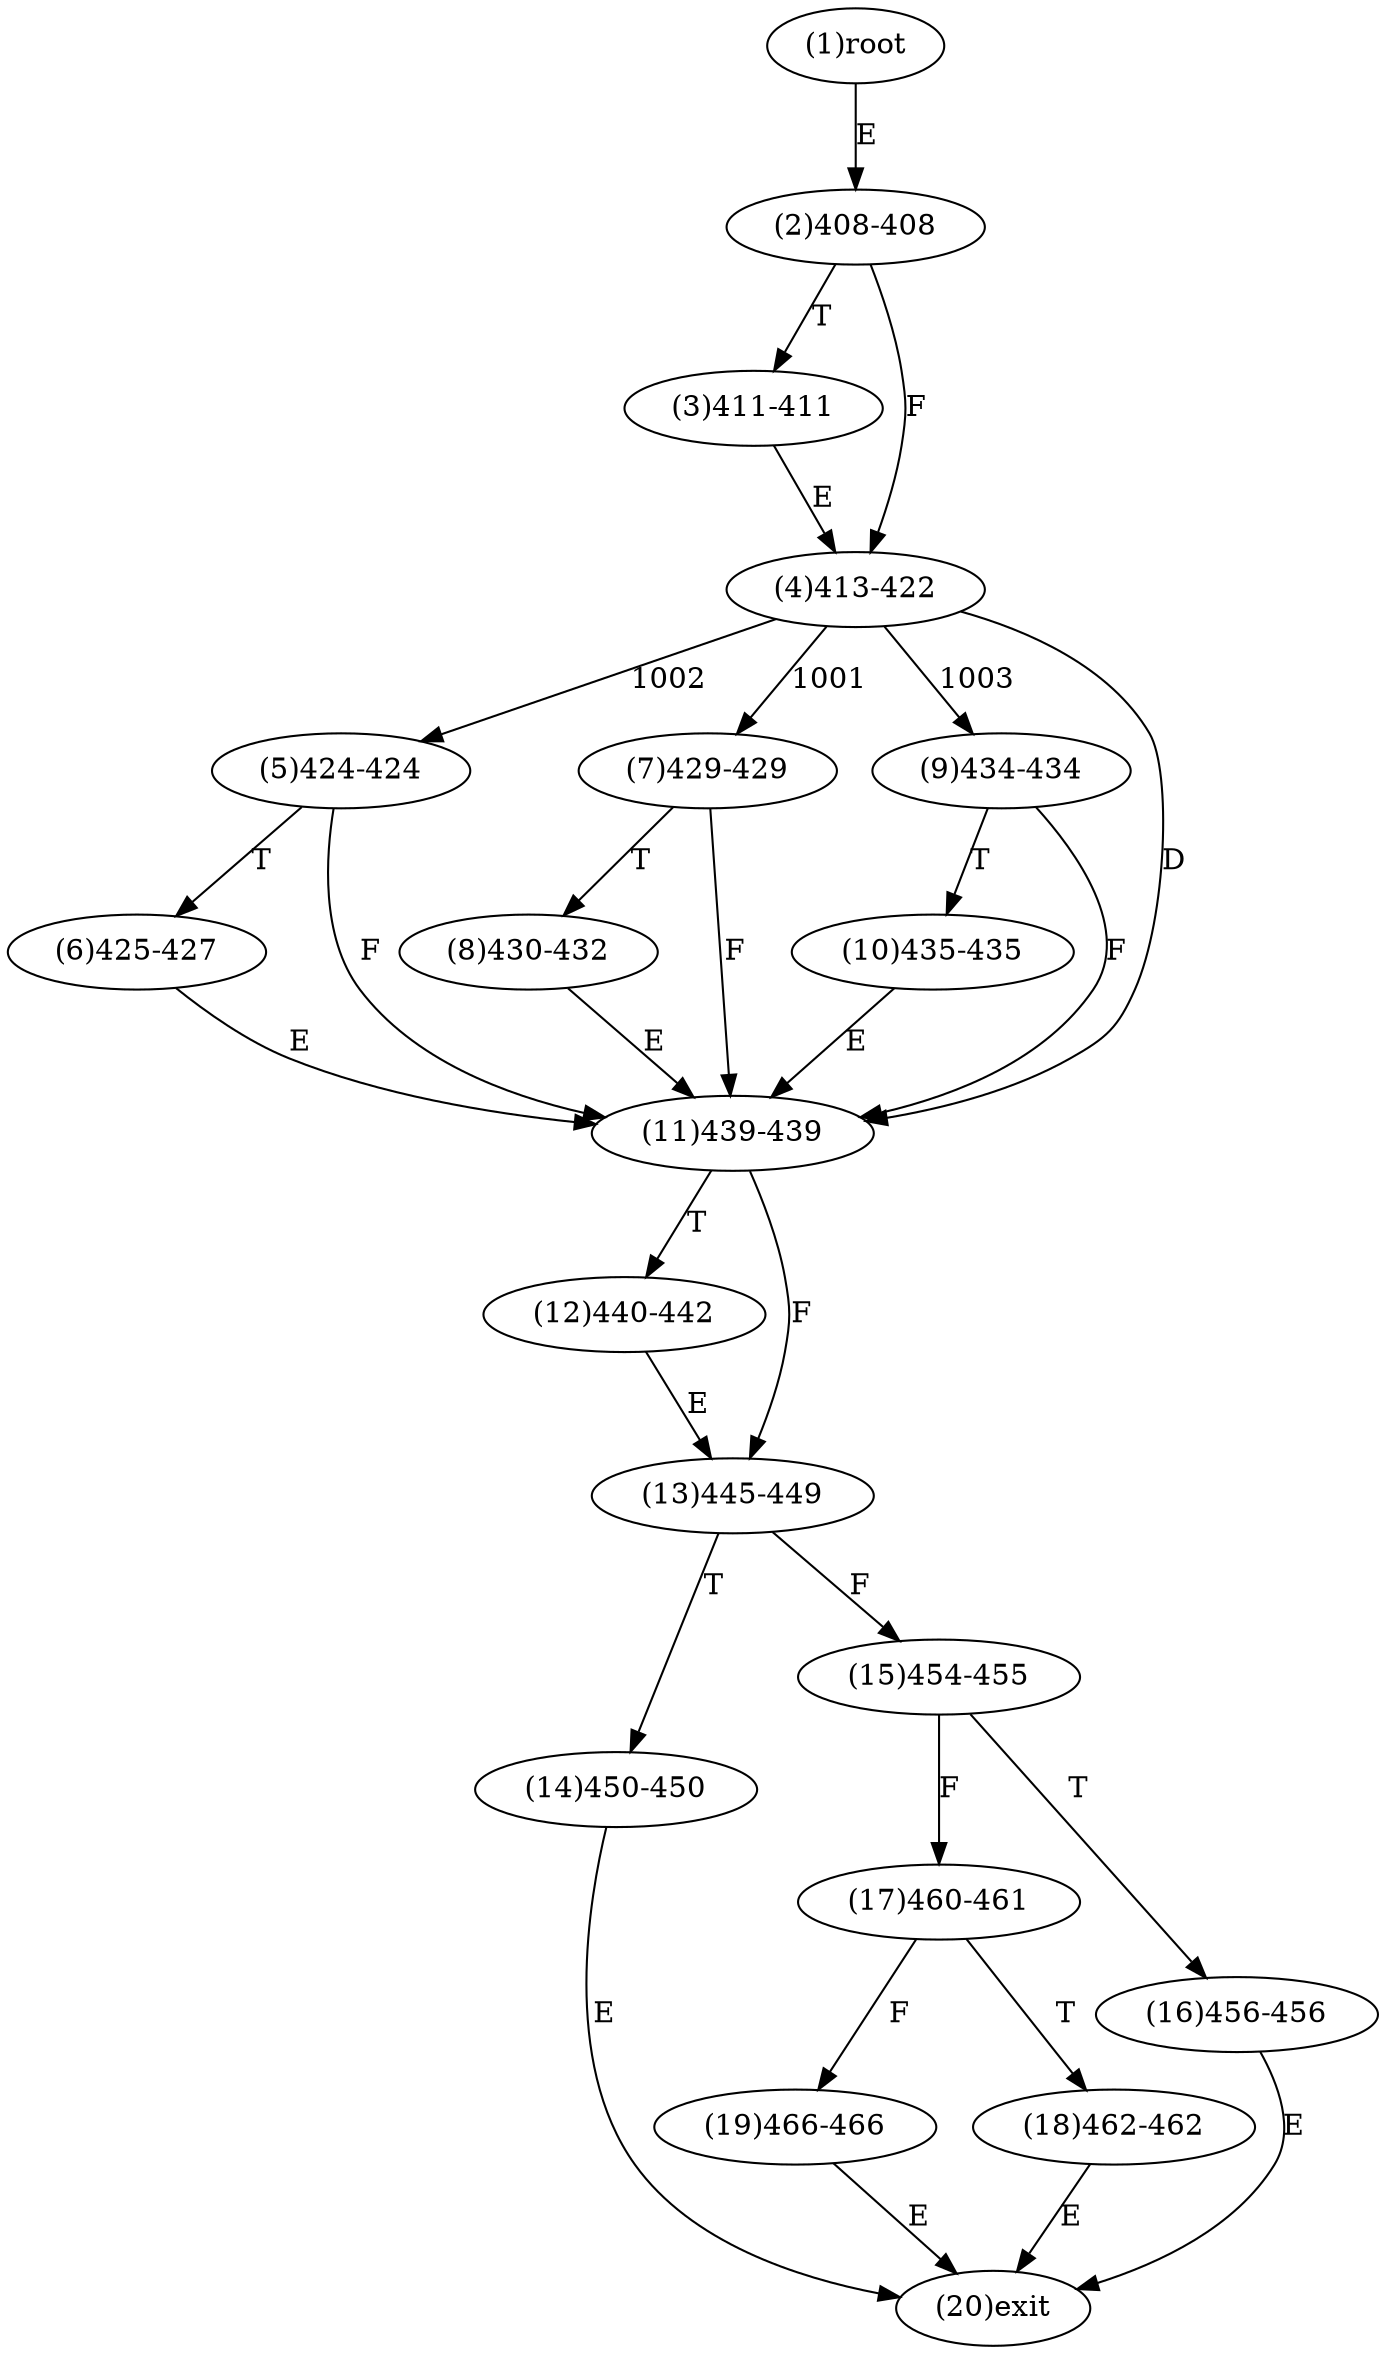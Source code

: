 digraph "" { 
1[ label="(1)root"];
2[ label="(2)408-408"];
3[ label="(3)411-411"];
4[ label="(4)413-422"];
5[ label="(5)424-424"];
6[ label="(6)425-427"];
7[ label="(7)429-429"];
8[ label="(8)430-432"];
9[ label="(9)434-434"];
10[ label="(10)435-435"];
11[ label="(11)439-439"];
12[ label="(12)440-442"];
13[ label="(13)445-449"];
14[ label="(14)450-450"];
15[ label="(15)454-455"];
17[ label="(17)460-461"];
16[ label="(16)456-456"];
19[ label="(19)466-466"];
18[ label="(18)462-462"];
20[ label="(20)exit"];
1->2[ label="E"];
2->4[ label="F"];
2->3[ label="T"];
3->4[ label="E"];
4->7[ label="1001"];
4->5[ label="1002"];
4->9[ label="1003"];
4->11[ label="D"];
5->11[ label="F"];
5->6[ label="T"];
6->11[ label="E"];
7->11[ label="F"];
7->8[ label="T"];
8->11[ label="E"];
9->11[ label="F"];
9->10[ label="T"];
10->11[ label="E"];
11->13[ label="F"];
11->12[ label="T"];
12->13[ label="E"];
13->15[ label="F"];
13->14[ label="T"];
14->20[ label="E"];
15->17[ label="F"];
15->16[ label="T"];
16->20[ label="E"];
17->19[ label="F"];
17->18[ label="T"];
18->20[ label="E"];
19->20[ label="E"];
}